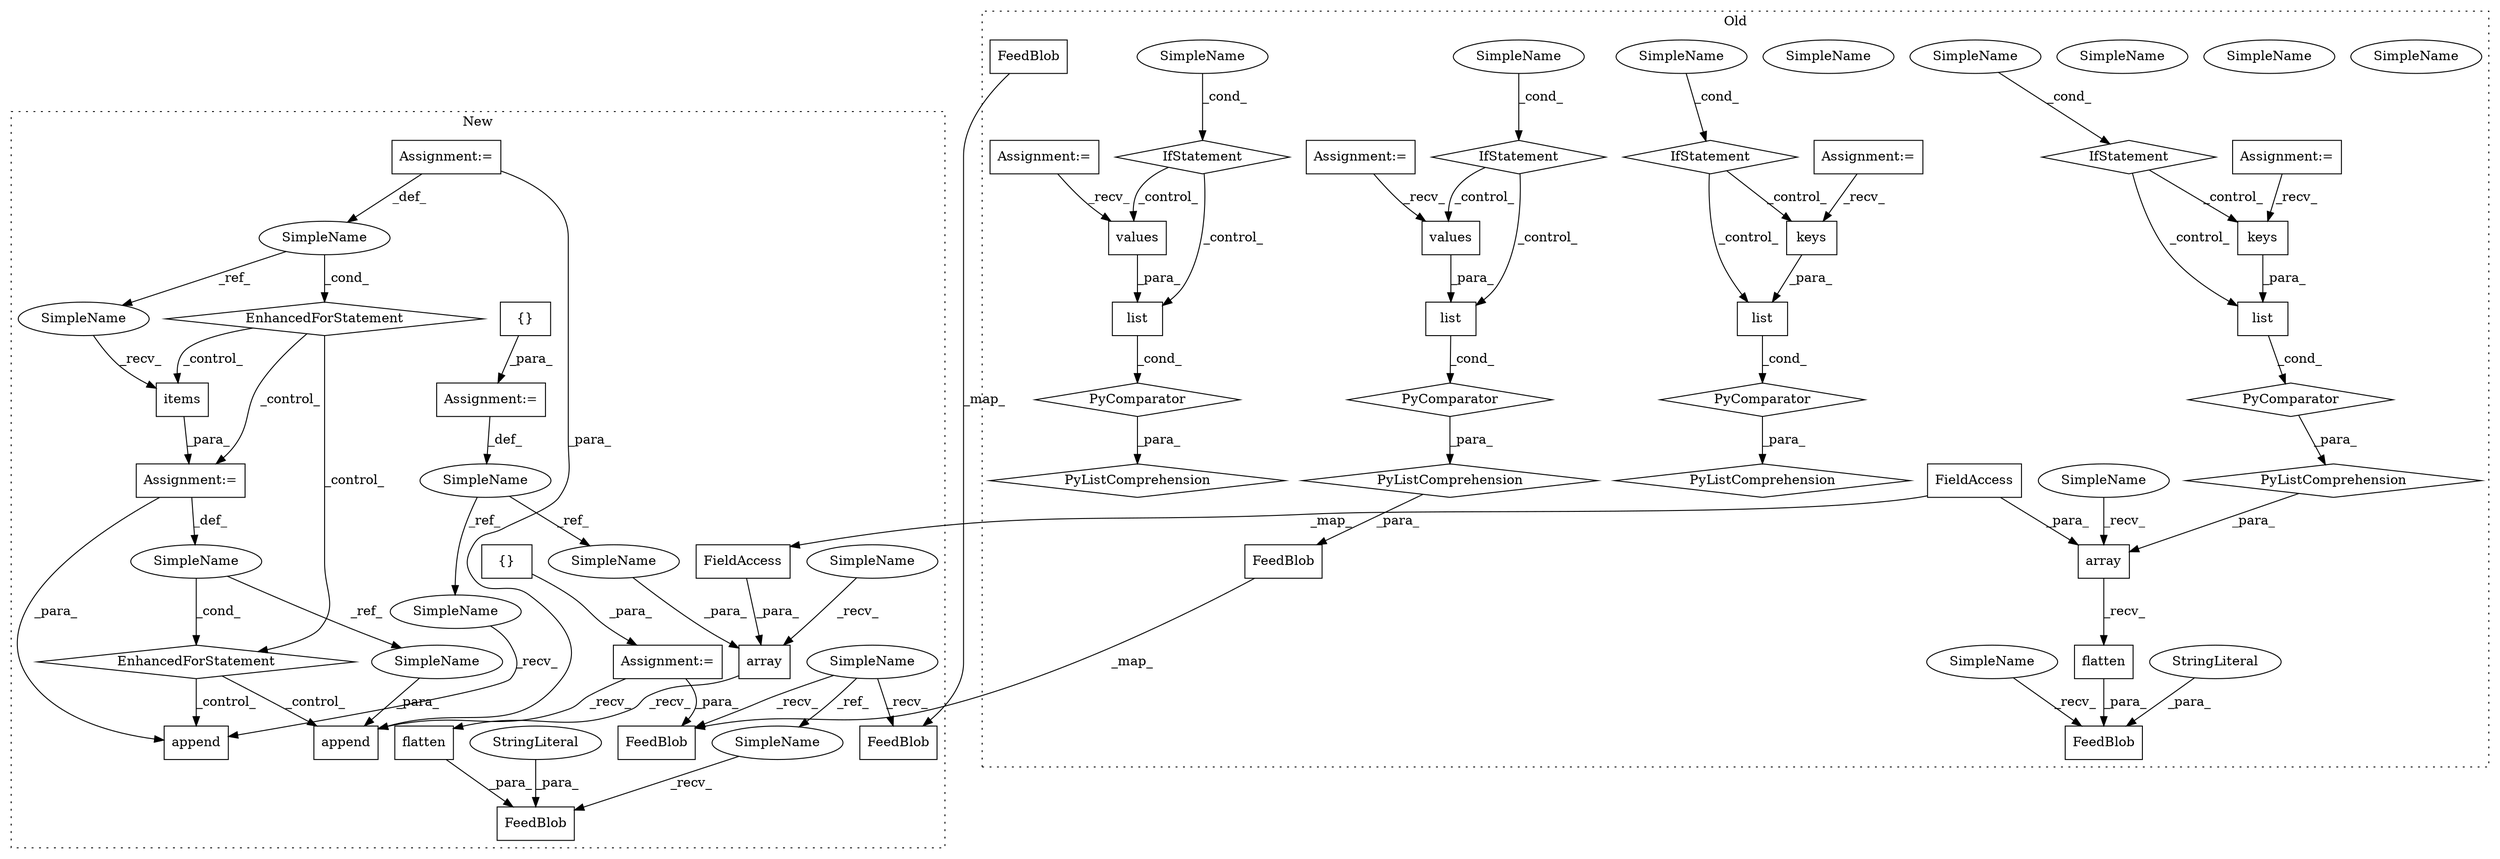 digraph G {
subgraph cluster0 {
1 [label="keys" a="32" s="1781" l="6" shape="box"];
3 [label="keys" a="32" s="2448" l="6" shape="box"];
5 [label="values" a="32" s="2666" l="8" shape="box"];
8 [label="FeedBlob" a="32" s="2597,2798" l="9,1" shape="box"];
10 [label="values" a="32" s="1993" l="8" shape="box"];
11 [label="list" a="32" s="2441,2454" l="5,1" shape="box"];
12 [label="SimpleName" a="42" s="2548" l="5" shape="ellipse"];
13 [label="list" a="32" s="2659,2674" l="5,1" shape="box"];
14 [label="SimpleName" a="42" s="2768" l="5" shape="ellipse"];
15 [label="list" a="32" s="1774,1787" l="5,1" shape="box"];
16 [label="SimpleName" a="42" s="1877" l="5" shape="ellipse"];
17 [label="list" a="32" s="1986,2001" l="5,1" shape="box"];
19 [label="flatten" a="32" s="2569" l="9" shape="box"];
20 [label="FeedBlob" a="32" s="2180,2362" l="9,1" shape="box"];
22 [label="PyComparator" a="113" s="2739" l="34" shape="diamond"];
23 [label="array" a="32" s="2422,2567" l="19,1" shape="box"];
24 [label="SimpleName" a="42" s="2091" l="5" shape="ellipse"];
25 [label="PyListComprehension" a="109" s="2659" l="122" shape="diamond"];
27 [label="PyComparator" a="113" s="1846" l="36" shape="diamond"];
28 [label="PyListComprehension" a="109" s="1986" l="118" shape="diamond"];
29 [label="PyComparator" a="113" s="2060" l="36" shape="diamond"];
30 [label="PyListComprehension" a="109" s="2441" l="120" shape="diamond"];
31 [label="PyComparator" a="113" s="2519" l="34" shape="diamond"];
32 [label="PyListComprehension" a="109" s="1774" l="116" shape="diamond"];
40 [label="FieldAccess" a="22" s="2556" l="11" shape="box"];
42 [label="IfStatement" a="25" s="1846" l="36" shape="diamond"];
43 [label="FeedBlob" a="32" s="2381,2578" l="9,1" shape="box"];
44 [label="IfStatement" a="25" s="2060" l="36" shape="diamond"];
47 [label="Assignment:=" a="7" s="1846" l="36" shape="box"];
48 [label="IfStatement" a="25" s="2739" l="34" shape="diamond"];
50 [label="Assignment:=" a="7" s="2060" l="36" shape="box"];
51 [label="IfStatement" a="25" s="2519" l="34" shape="diamond"];
54 [label="Assignment:=" a="7" s="2739" l="34" shape="box"];
55 [label="Assignment:=" a="7" s="2519" l="34" shape="box"];
56 [label="StringLiteral" a="45" s="2390" l="25" shape="ellipse"];
60 [label="SimpleName" a="42" s="2416" l="5" shape="ellipse"];
64 [label="SimpleName" a="42" s="2548" l="5" shape="ellipse"];
65 [label="SimpleName" a="42" s="1877" l="5" shape="ellipse"];
66 [label="SimpleName" a="42" s="2768" l="5" shape="ellipse"];
67 [label="SimpleName" a="42" s="2091" l="5" shape="ellipse"];
68 [label="SimpleName" a="42" s="2371" l="9" shape="ellipse"];
label = "Old";
style="dotted";
}
subgraph cluster1 {
2 [label="FeedBlob" a="32" s="3015,3099" l="9,1" shape="box"];
4 [label="{}" a="4" s="2457" l="2" shape="box"];
6 [label="SimpleName" a="42" s="1483" l="9" shape="ellipse"];
7 [label="FeedBlob" a="32" s="3118,3206" l="9,1" shape="box"];
9 [label="{}" a="4" s="2493" l="2" shape="box"];
18 [label="flatten" a="32" s="3090" l="9" shape="box"];
21 [label="FeedBlob" a="32" s="2814,2996" l="9,1" shape="box"];
26 [label="StringLiteral" a="45" s="3024" l="25" shape="ellipse"];
33 [label="array" a="32" s="3056,3088" l="6,1" shape="box"];
34 [label="SimpleName" a="42" s="2433" l="14" shape="ellipse"];
35 [label="append" a="32" s="2731,2739" l="7,1" shape="box"];
36 [label="SimpleName" a="42" s="2564" l="7" shape="ellipse"];
37 [label="EnhancedForStatement" a="70" s="2503,2592" l="57,2" shape="diamond"];
38 [label="SimpleName" a="42" s="2683" l="1" shape="ellipse"];
39 [label="EnhancedForStatement" a="70" s="2604,2702" l="75,2" shape="diamond"];
41 [label="FieldAccess" a="22" s="3077" l="11" shape="box"];
45 [label="Assignment:=" a="7" s="2604,2702" l="75,2" shape="box"];
46 [label="Assignment:=" a="7" s="2483" l="1" shape="box"];
49 [label="Assignment:=" a="7" s="2503,2592" l="57,2" shape="box"];
52 [label="items" a="32" s="2695" l="7" shape="box"];
53 [label="Assignment:=" a="7" s="2447" l="1" shape="box"];
57 [label="append" a="32" s="2769,2777" l="7,1" shape="box"];
58 [label="SimpleName" a="42" s="2687" l="7" shape="ellipse"];
59 [label="SimpleName" a="42" s="3005" l="9" shape="ellipse"];
61 [label="SimpleName" a="42" s="3062" l="14" shape="ellipse"];
62 [label="SimpleName" a="42" s="2716" l="14" shape="ellipse"];
63 [label="SimpleName" a="42" s="2776" l="1" shape="ellipse"];
69 [label="SimpleName" a="42" s="3050" l="5" shape="ellipse"];
label = "New";
style="dotted";
}
1 -> 15 [label="_para_"];
3 -> 11 [label="_para_"];
4 -> 53 [label="_para_"];
5 -> 13 [label="_para_"];
6 -> 21 [label="_recv_"];
6 -> 7 [label="_recv_"];
6 -> 59 [label="_ref_"];
8 -> 7 [label="_map_"];
9 -> 46 [label="_para_"];
10 -> 17 [label="_para_"];
11 -> 31 [label="_cond_"];
13 -> 22 [label="_cond_"];
15 -> 27 [label="_cond_"];
17 -> 29 [label="_cond_"];
18 -> 2 [label="_para_"];
19 -> 43 [label="_para_"];
20 -> 21 [label="_map_"];
22 -> 25 [label="_para_"];
23 -> 19 [label="_recv_"];
25 -> 8 [label="_para_"];
26 -> 2 [label="_para_"];
27 -> 32 [label="_para_"];
29 -> 28 [label="_para_"];
30 -> 23 [label="_para_"];
31 -> 30 [label="_para_"];
33 -> 18 [label="_recv_"];
34 -> 61 [label="_ref_"];
34 -> 62 [label="_ref_"];
36 -> 58 [label="_ref_"];
36 -> 37 [label="_cond_"];
37 -> 39 [label="_control_"];
37 -> 45 [label="_control_"];
37 -> 52 [label="_control_"];
38 -> 39 [label="_cond_"];
38 -> 63 [label="_ref_"];
39 -> 57 [label="_control_"];
39 -> 35 [label="_control_"];
40 -> 41 [label="_map_"];
40 -> 23 [label="_para_"];
41 -> 33 [label="_para_"];
42 -> 1 [label="_control_"];
42 -> 15 [label="_control_"];
44 -> 10 [label="_control_"];
44 -> 17 [label="_control_"];
45 -> 38 [label="_def_"];
45 -> 35 [label="_para_"];
46 -> 7 [label="_para_"];
46 -> 57 [label="_recv_"];
47 -> 1 [label="_recv_"];
48 -> 13 [label="_control_"];
48 -> 5 [label="_control_"];
49 -> 57 [label="_para_"];
49 -> 36 [label="_def_"];
50 -> 10 [label="_recv_"];
51 -> 11 [label="_control_"];
51 -> 3 [label="_control_"];
52 -> 45 [label="_para_"];
53 -> 34 [label="_def_"];
54 -> 5 [label="_recv_"];
55 -> 3 [label="_recv_"];
56 -> 43 [label="_para_"];
58 -> 52 [label="_recv_"];
59 -> 2 [label="_recv_"];
60 -> 23 [label="_recv_"];
61 -> 33 [label="_para_"];
62 -> 35 [label="_recv_"];
63 -> 57 [label="_para_"];
64 -> 51 [label="_cond_"];
65 -> 42 [label="_cond_"];
66 -> 48 [label="_cond_"];
67 -> 44 [label="_cond_"];
68 -> 43 [label="_recv_"];
69 -> 33 [label="_recv_"];
}